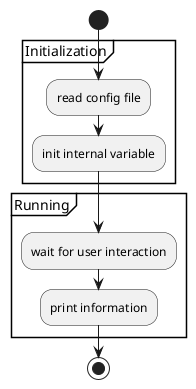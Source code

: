 @startuml
start
partition Initialization {
    :read config file;
    :init internal variable;
}
partition Running {
    :wait for user interaction;
    :print information;
}

stop
@enduml
